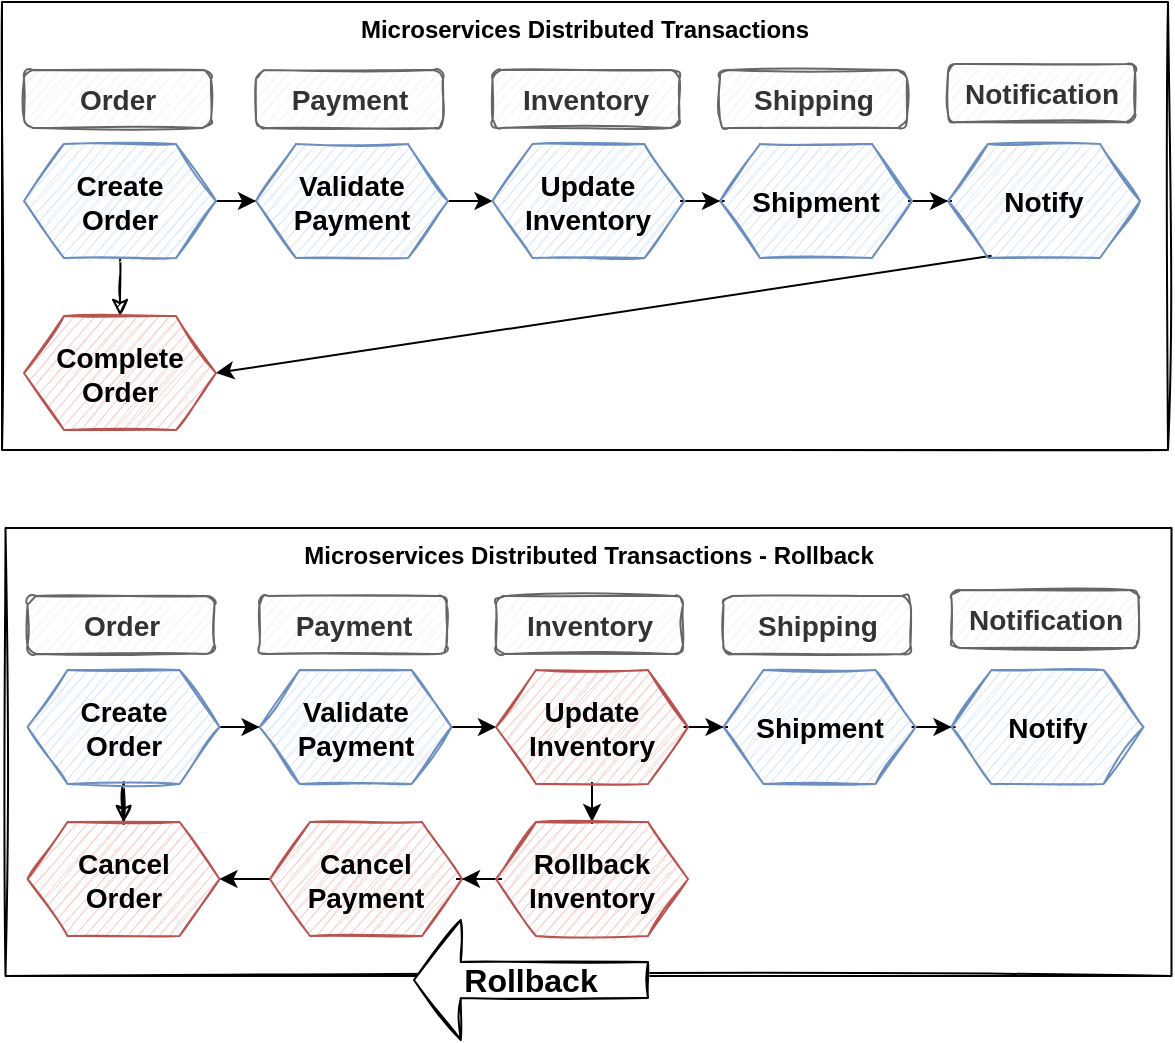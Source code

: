 <mxfile version="14.6.13" type="device"><diagram id="O4We3TlcgWNvYi_soNku" name="Page-1"><mxGraphModel dx="1922" dy="338" grid="0" gridSize="10" guides="1" tooltips="1" connect="1" arrows="1" fold="1" page="0" pageScale="1" pageWidth="850" pageHeight="1100" math="0" shadow="0"><root><mxCell id="0"/><mxCell id="1" parent="0"/><mxCell id="HSxez_B92HvM4wz4emv6-1" value="Microservices Distributed Transactions" style="rounded=0;whiteSpace=wrap;html=1;sketch=1;horizontal=1;verticalAlign=top;fontStyle=1" parent="1" vertex="1"><mxGeometry x="-867" y="252" width="583" height="224" as="geometry"/></mxCell><mxCell id="HSxez_B92HvM4wz4emv6-2" value="" style="edgeStyle=orthogonalEdgeStyle;rounded=0;sketch=1;orthogonalLoop=1;jettySize=auto;html=1;" parent="1" source="HSxez_B92HvM4wz4emv6-3" target="ChQA60TN_x2WgylxYyss-10" edge="1"><mxGeometry relative="1" as="geometry"><mxPoint x="-808" y="408" as="targetPoint"/></mxGeometry></mxCell><mxCell id="ChQA60TN_x2WgylxYyss-1" style="edgeStyle=orthogonalEdgeStyle;rounded=0;orthogonalLoop=1;jettySize=auto;html=1;" parent="1" source="HSxez_B92HvM4wz4emv6-3" target="HSxez_B92HvM4wz4emv6-8" edge="1"><mxGeometry relative="1" as="geometry"/></mxCell><mxCell id="HSxez_B92HvM4wz4emv6-3" value="&lt;b&gt;&lt;font style=&quot;font-size: 14px&quot;&gt;Create &lt;br&gt;Order&lt;/font&gt;&lt;/b&gt;" style="shape=hexagon;perimeter=hexagonPerimeter2;whiteSpace=wrap;html=1;fixedSize=1;sketch=1;fillColor=#dae8fc;strokeColor=#6c8ebf;" parent="1" vertex="1"><mxGeometry x="-856" y="323" width="96" height="57" as="geometry"/></mxCell><mxCell id="HSxez_B92HvM4wz4emv6-5" value="Order" style="rounded=1;whiteSpace=wrap;html=1;fontSize=14;fontStyle=1;sketch=1;fillColor=#f5f5f5;strokeColor=#666666;fontColor=#333333;" parent="1" vertex="1"><mxGeometry x="-856" y="286" width="93.5" height="29" as="geometry"/></mxCell><mxCell id="ChQA60TN_x2WgylxYyss-2" style="edgeStyle=orthogonalEdgeStyle;rounded=0;orthogonalLoop=1;jettySize=auto;html=1;entryX=0;entryY=0.5;entryDx=0;entryDy=0;" parent="1" source="HSxez_B92HvM4wz4emv6-8" target="HSxez_B92HvM4wz4emv6-12" edge="1"><mxGeometry relative="1" as="geometry"/></mxCell><mxCell id="HSxez_B92HvM4wz4emv6-8" value="&lt;b&gt;&lt;font style=&quot;font-size: 14px&quot;&gt;Validate Payment&lt;/font&gt;&lt;/b&gt;" style="shape=hexagon;perimeter=hexagonPerimeter2;whiteSpace=wrap;html=1;fixedSize=1;sketch=1;fillColor=#dae8fc;strokeColor=#6c8ebf;" parent="1" vertex="1"><mxGeometry x="-740" y="323" width="96" height="57" as="geometry"/></mxCell><mxCell id="HSxez_B92HvM4wz4emv6-9" value="Payment" style="rounded=1;whiteSpace=wrap;html=1;fontSize=14;fontStyle=1;sketch=1;fillColor=#f5f5f5;strokeColor=#666666;fontColor=#333333;" parent="1" vertex="1"><mxGeometry x="-740" y="286" width="93.5" height="29" as="geometry"/></mxCell><mxCell id="ChQA60TN_x2WgylxYyss-5" style="edgeStyle=orthogonalEdgeStyle;rounded=0;orthogonalLoop=1;jettySize=auto;html=1;" parent="1" source="HSxez_B92HvM4wz4emv6-12" target="ChQA60TN_x2WgylxYyss-3" edge="1"><mxGeometry relative="1" as="geometry"/></mxCell><mxCell id="HSxez_B92HvM4wz4emv6-12" value="&lt;b&gt;&lt;font style=&quot;font-size: 14px&quot;&gt;Update Inventory&lt;/font&gt;&lt;/b&gt;" style="shape=hexagon;perimeter=hexagonPerimeter2;whiteSpace=wrap;html=1;fixedSize=1;sketch=1;fillColor=#dae8fc;strokeColor=#6c8ebf;" parent="1" vertex="1"><mxGeometry x="-621.75" y="323" width="96" height="57" as="geometry"/></mxCell><mxCell id="HSxez_B92HvM4wz4emv6-13" value="Inventory" style="rounded=1;whiteSpace=wrap;html=1;fontSize=14;fontStyle=1;sketch=1;fillColor=#f5f5f5;strokeColor=#666666;fontColor=#333333;" parent="1" vertex="1"><mxGeometry x="-621.75" y="286" width="93.5" height="29" as="geometry"/></mxCell><mxCell id="ChQA60TN_x2WgylxYyss-7" value="" style="edgeStyle=orthogonalEdgeStyle;rounded=0;orthogonalLoop=1;jettySize=auto;html=1;" parent="1" source="ChQA60TN_x2WgylxYyss-3" target="ChQA60TN_x2WgylxYyss-6" edge="1"><mxGeometry relative="1" as="geometry"/></mxCell><mxCell id="ChQA60TN_x2WgylxYyss-3" value="&lt;b&gt;&lt;font style=&quot;font-size: 14px&quot;&gt;Shipment&lt;/font&gt;&lt;/b&gt;" style="shape=hexagon;perimeter=hexagonPerimeter2;whiteSpace=wrap;html=1;fixedSize=1;sketch=1;fillColor=#dae8fc;strokeColor=#6c8ebf;" parent="1" vertex="1"><mxGeometry x="-508" y="323" width="96" height="57" as="geometry"/></mxCell><mxCell id="ChQA60TN_x2WgylxYyss-4" value="Shipping" style="rounded=1;whiteSpace=wrap;html=1;fontSize=14;fontStyle=1;sketch=1;fillColor=#f5f5f5;strokeColor=#666666;fontColor=#333333;" parent="1" vertex="1"><mxGeometry x="-508" y="286" width="93.5" height="29" as="geometry"/></mxCell><mxCell id="ChQA60TN_x2WgylxYyss-13" style="rounded=0;orthogonalLoop=1;jettySize=auto;html=1;entryX=1;entryY=0.5;entryDx=0;entryDy=0;exitX=0.227;exitY=0.981;exitDx=0;exitDy=0;exitPerimeter=0;" parent="1" source="ChQA60TN_x2WgylxYyss-6" target="ChQA60TN_x2WgylxYyss-10" edge="1"><mxGeometry relative="1" as="geometry"/></mxCell><mxCell id="ChQA60TN_x2WgylxYyss-6" value="&lt;b&gt;&lt;font style=&quot;font-size: 14px&quot;&gt;Notify&lt;/font&gt;&lt;/b&gt;" style="shape=hexagon;perimeter=hexagonPerimeter2;whiteSpace=wrap;html=1;fixedSize=1;sketch=1;fillColor=#dae8fc;strokeColor=#6c8ebf;" parent="1" vertex="1"><mxGeometry x="-394" y="323" width="96" height="57" as="geometry"/></mxCell><mxCell id="ChQA60TN_x2WgylxYyss-8" value="Notification" style="rounded=1;whiteSpace=wrap;html=1;fontSize=14;fontStyle=1;sketch=1;fillColor=#f5f5f5;strokeColor=#666666;fontColor=#333333;" parent="1" vertex="1"><mxGeometry x="-394" y="283" width="93.5" height="29" as="geometry"/></mxCell><mxCell id="ChQA60TN_x2WgylxYyss-10" value="&lt;span style=&quot;font-size: 14px&quot;&gt;&lt;b&gt;Complete Order&lt;/b&gt;&lt;/span&gt;" style="shape=hexagon;perimeter=hexagonPerimeter2;whiteSpace=wrap;html=1;fixedSize=1;sketch=1;fillColor=#f8cecc;strokeColor=#b85450;" parent="1" vertex="1"><mxGeometry x="-856" y="409" width="96" height="57" as="geometry"/></mxCell><mxCell id="LSXbsaMgMGY3zLwLkbdB-20" value="Microservices Distributed Transactions - Rollback" style="rounded=0;whiteSpace=wrap;html=1;sketch=1;horizontal=1;verticalAlign=top;fontStyle=1" vertex="1" parent="1"><mxGeometry x="-865.25" y="515" width="583" height="224" as="geometry"/></mxCell><mxCell id="LSXbsaMgMGY3zLwLkbdB-21" value="" style="edgeStyle=orthogonalEdgeStyle;rounded=0;sketch=1;orthogonalLoop=1;jettySize=auto;html=1;" edge="1" parent="1" source="LSXbsaMgMGY3zLwLkbdB-23" target="LSXbsaMgMGY3zLwLkbdB-37"><mxGeometry relative="1" as="geometry"><mxPoint x="-806.25" y="671" as="targetPoint"/></mxGeometry></mxCell><mxCell id="LSXbsaMgMGY3zLwLkbdB-22" style="edgeStyle=orthogonalEdgeStyle;rounded=0;orthogonalLoop=1;jettySize=auto;html=1;" edge="1" parent="1" source="LSXbsaMgMGY3zLwLkbdB-23" target="LSXbsaMgMGY3zLwLkbdB-26"><mxGeometry relative="1" as="geometry"/></mxCell><mxCell id="LSXbsaMgMGY3zLwLkbdB-23" value="&lt;b&gt;&lt;font style=&quot;font-size: 14px&quot;&gt;Create &lt;br&gt;Order&lt;/font&gt;&lt;/b&gt;" style="shape=hexagon;perimeter=hexagonPerimeter2;whiteSpace=wrap;html=1;fixedSize=1;sketch=1;fillColor=#dae8fc;strokeColor=#6c8ebf;" vertex="1" parent="1"><mxGeometry x="-854.25" y="586" width="96" height="57" as="geometry"/></mxCell><mxCell id="LSXbsaMgMGY3zLwLkbdB-24" value="Order" style="rounded=1;whiteSpace=wrap;html=1;fontSize=14;fontStyle=1;sketch=1;fillColor=#f5f5f5;strokeColor=#666666;fontColor=#333333;" vertex="1" parent="1"><mxGeometry x="-854.25" y="549" width="93.5" height="29" as="geometry"/></mxCell><mxCell id="LSXbsaMgMGY3zLwLkbdB-25" style="edgeStyle=orthogonalEdgeStyle;rounded=0;orthogonalLoop=1;jettySize=auto;html=1;entryX=0;entryY=0.5;entryDx=0;entryDy=0;" edge="1" parent="1" source="LSXbsaMgMGY3zLwLkbdB-26" target="LSXbsaMgMGY3zLwLkbdB-29"><mxGeometry relative="1" as="geometry"/></mxCell><mxCell id="LSXbsaMgMGY3zLwLkbdB-26" value="&lt;b&gt;&lt;font style=&quot;font-size: 14px&quot;&gt;Validate Payment&lt;/font&gt;&lt;/b&gt;" style="shape=hexagon;perimeter=hexagonPerimeter2;whiteSpace=wrap;html=1;fixedSize=1;sketch=1;fillColor=#dae8fc;strokeColor=#6c8ebf;" vertex="1" parent="1"><mxGeometry x="-738.25" y="586" width="96" height="57" as="geometry"/></mxCell><mxCell id="LSXbsaMgMGY3zLwLkbdB-27" value="Payment" style="rounded=1;whiteSpace=wrap;html=1;fontSize=14;fontStyle=1;sketch=1;fillColor=#f5f5f5;strokeColor=#666666;fontColor=#333333;" vertex="1" parent="1"><mxGeometry x="-738.25" y="549" width="93.5" height="29" as="geometry"/></mxCell><mxCell id="LSXbsaMgMGY3zLwLkbdB-28" style="edgeStyle=orthogonalEdgeStyle;rounded=0;orthogonalLoop=1;jettySize=auto;html=1;" edge="1" parent="1" source="LSXbsaMgMGY3zLwLkbdB-29" target="LSXbsaMgMGY3zLwLkbdB-32"><mxGeometry relative="1" as="geometry"/></mxCell><mxCell id="LSXbsaMgMGY3zLwLkbdB-39" value="" style="edgeStyle=orthogonalEdgeStyle;rounded=0;orthogonalLoop=1;jettySize=auto;html=1;" edge="1" parent="1" source="LSXbsaMgMGY3zLwLkbdB-29" target="LSXbsaMgMGY3zLwLkbdB-38"><mxGeometry relative="1" as="geometry"/></mxCell><mxCell id="LSXbsaMgMGY3zLwLkbdB-29" value="&lt;b&gt;&lt;font style=&quot;font-size: 14px&quot;&gt;Update Inventory&lt;/font&gt;&lt;/b&gt;" style="shape=hexagon;perimeter=hexagonPerimeter2;whiteSpace=wrap;html=1;fixedSize=1;sketch=1;fillColor=#f8cecc;strokeColor=#b85450;" vertex="1" parent="1"><mxGeometry x="-620" y="586" width="96" height="57" as="geometry"/></mxCell><mxCell id="LSXbsaMgMGY3zLwLkbdB-30" value="Inventory" style="rounded=1;whiteSpace=wrap;html=1;fontSize=14;fontStyle=1;sketch=1;fillColor=#f5f5f5;strokeColor=#666666;fontColor=#333333;" vertex="1" parent="1"><mxGeometry x="-620" y="549" width="93.5" height="29" as="geometry"/></mxCell><mxCell id="LSXbsaMgMGY3zLwLkbdB-31" value="" style="edgeStyle=orthogonalEdgeStyle;rounded=0;orthogonalLoop=1;jettySize=auto;html=1;" edge="1" parent="1" source="LSXbsaMgMGY3zLwLkbdB-32" target="LSXbsaMgMGY3zLwLkbdB-35"><mxGeometry relative="1" as="geometry"/></mxCell><mxCell id="LSXbsaMgMGY3zLwLkbdB-32" value="&lt;b&gt;&lt;font style=&quot;font-size: 14px&quot;&gt;Shipment&lt;/font&gt;&lt;/b&gt;" style="shape=hexagon;perimeter=hexagonPerimeter2;whiteSpace=wrap;html=1;fixedSize=1;sketch=1;fillColor=#dae8fc;strokeColor=#6c8ebf;" vertex="1" parent="1"><mxGeometry x="-506.25" y="586" width="96" height="57" as="geometry"/></mxCell><mxCell id="LSXbsaMgMGY3zLwLkbdB-33" value="Shipping" style="rounded=1;whiteSpace=wrap;html=1;fontSize=14;fontStyle=1;sketch=1;fillColor=#f5f5f5;strokeColor=#666666;fontColor=#333333;" vertex="1" parent="1"><mxGeometry x="-506.25" y="549" width="93.5" height="29" as="geometry"/></mxCell><mxCell id="LSXbsaMgMGY3zLwLkbdB-35" value="&lt;b&gt;&lt;font style=&quot;font-size: 14px&quot;&gt;Notify&lt;/font&gt;&lt;/b&gt;" style="shape=hexagon;perimeter=hexagonPerimeter2;whiteSpace=wrap;html=1;fixedSize=1;sketch=1;fillColor=#dae8fc;strokeColor=#6c8ebf;" vertex="1" parent="1"><mxGeometry x="-392.25" y="586" width="96" height="57" as="geometry"/></mxCell><mxCell id="LSXbsaMgMGY3zLwLkbdB-36" value="Notification" style="rounded=1;whiteSpace=wrap;html=1;fontSize=14;fontStyle=1;sketch=1;fillColor=#f5f5f5;strokeColor=#666666;fontColor=#333333;" vertex="1" parent="1"><mxGeometry x="-392.25" y="546" width="93.5" height="29" as="geometry"/></mxCell><mxCell id="LSXbsaMgMGY3zLwLkbdB-37" value="&lt;span style=&quot;font-size: 14px&quot;&gt;&lt;b&gt;Cancel &lt;br&gt;Order&lt;/b&gt;&lt;/span&gt;" style="shape=hexagon;perimeter=hexagonPerimeter2;whiteSpace=wrap;html=1;fixedSize=1;sketch=1;fillColor=#f8cecc;strokeColor=#b85450;" vertex="1" parent="1"><mxGeometry x="-854.25" y="662" width="96" height="57" as="geometry"/></mxCell><mxCell id="LSXbsaMgMGY3zLwLkbdB-41" value="" style="edgeStyle=orthogonalEdgeStyle;rounded=0;orthogonalLoop=1;jettySize=auto;html=1;" edge="1" parent="1" source="LSXbsaMgMGY3zLwLkbdB-38" target="LSXbsaMgMGY3zLwLkbdB-40"><mxGeometry relative="1" as="geometry"/></mxCell><mxCell id="LSXbsaMgMGY3zLwLkbdB-38" value="&lt;b&gt;&lt;font style=&quot;font-size: 14px&quot;&gt;Rollback Inventory&lt;/font&gt;&lt;/b&gt;" style="shape=hexagon;perimeter=hexagonPerimeter2;whiteSpace=wrap;html=1;fixedSize=1;sketch=1;fillColor=#f8cecc;strokeColor=#b85450;" vertex="1" parent="1"><mxGeometry x="-620" y="662" width="96" height="57" as="geometry"/></mxCell><mxCell id="LSXbsaMgMGY3zLwLkbdB-43" style="edgeStyle=orthogonalEdgeStyle;rounded=0;orthogonalLoop=1;jettySize=auto;html=1;entryX=1;entryY=0.5;entryDx=0;entryDy=0;fontSize=16;" edge="1" parent="1" source="LSXbsaMgMGY3zLwLkbdB-40" target="LSXbsaMgMGY3zLwLkbdB-37"><mxGeometry relative="1" as="geometry"/></mxCell><mxCell id="LSXbsaMgMGY3zLwLkbdB-40" value="&lt;b&gt;&lt;font style=&quot;font-size: 14px&quot;&gt;Cancel Payment&lt;/font&gt;&lt;/b&gt;" style="shape=hexagon;perimeter=hexagonPerimeter2;whiteSpace=wrap;html=1;fixedSize=1;sketch=1;fillColor=#f8cecc;strokeColor=#b85450;" vertex="1" parent="1"><mxGeometry x="-733" y="662" width="96" height="57" as="geometry"/></mxCell><mxCell id="LSXbsaMgMGY3zLwLkbdB-42" value="Rollback" style="shape=singleArrow;direction=west;whiteSpace=wrap;html=1;sketch=1;fontStyle=1;fontSize=16;" vertex="1" parent="1"><mxGeometry x="-661" y="711" width="117" height="60" as="geometry"/></mxCell></root></mxGraphModel></diagram></mxfile>